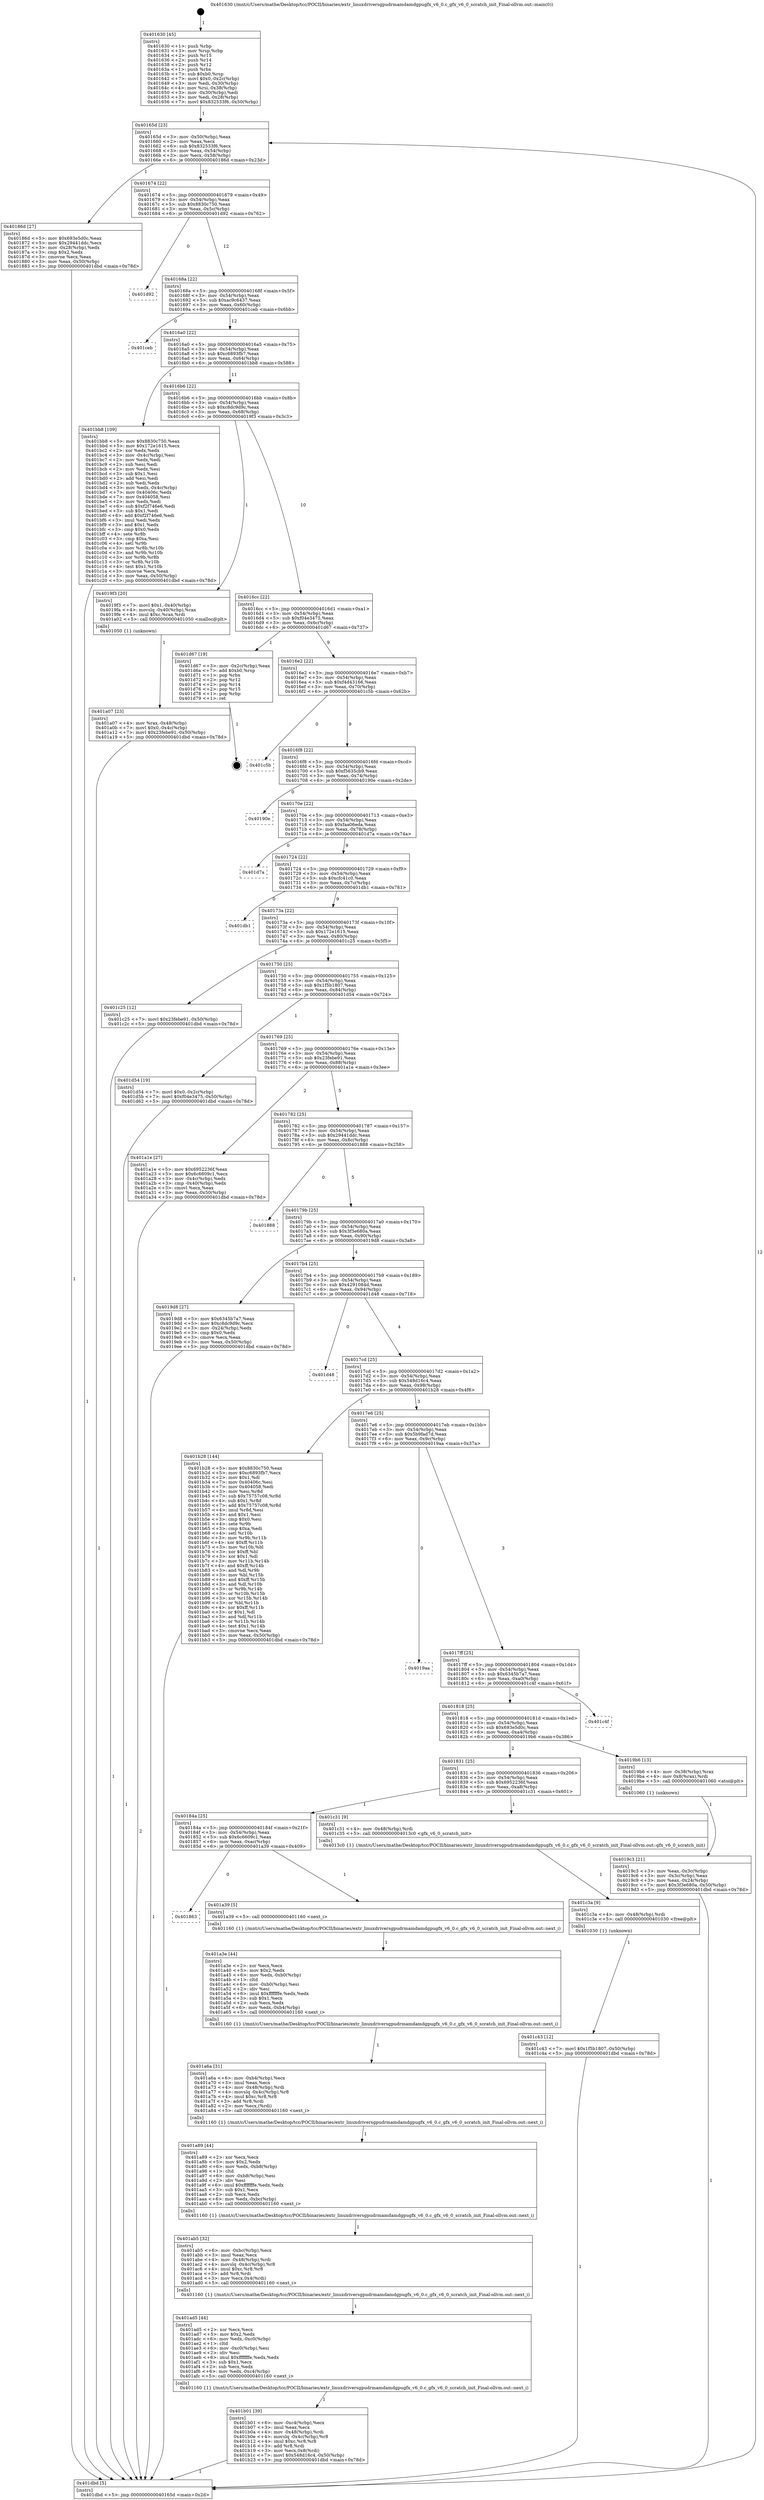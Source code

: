 digraph "0x401630" {
  label = "0x401630 (/mnt/c/Users/mathe/Desktop/tcc/POCII/binaries/extr_linuxdriversgpudrmamdamdgpugfx_v6_0.c_gfx_v6_0_scratch_init_Final-ollvm.out::main(0))"
  labelloc = "t"
  node[shape=record]

  Entry [label="",width=0.3,height=0.3,shape=circle,fillcolor=black,style=filled]
  "0x40165d" [label="{
     0x40165d [23]\l
     | [instrs]\l
     &nbsp;&nbsp;0x40165d \<+3\>: mov -0x50(%rbp),%eax\l
     &nbsp;&nbsp;0x401660 \<+2\>: mov %eax,%ecx\l
     &nbsp;&nbsp;0x401662 \<+6\>: sub $0x832533f6,%ecx\l
     &nbsp;&nbsp;0x401668 \<+3\>: mov %eax,-0x54(%rbp)\l
     &nbsp;&nbsp;0x40166b \<+3\>: mov %ecx,-0x58(%rbp)\l
     &nbsp;&nbsp;0x40166e \<+6\>: je 000000000040186d \<main+0x23d\>\l
  }"]
  "0x40186d" [label="{
     0x40186d [27]\l
     | [instrs]\l
     &nbsp;&nbsp;0x40186d \<+5\>: mov $0x693e5d0c,%eax\l
     &nbsp;&nbsp;0x401872 \<+5\>: mov $0x29441ddc,%ecx\l
     &nbsp;&nbsp;0x401877 \<+3\>: mov -0x28(%rbp),%edx\l
     &nbsp;&nbsp;0x40187a \<+3\>: cmp $0x2,%edx\l
     &nbsp;&nbsp;0x40187d \<+3\>: cmovne %ecx,%eax\l
     &nbsp;&nbsp;0x401880 \<+3\>: mov %eax,-0x50(%rbp)\l
     &nbsp;&nbsp;0x401883 \<+5\>: jmp 0000000000401dbd \<main+0x78d\>\l
  }"]
  "0x401674" [label="{
     0x401674 [22]\l
     | [instrs]\l
     &nbsp;&nbsp;0x401674 \<+5\>: jmp 0000000000401679 \<main+0x49\>\l
     &nbsp;&nbsp;0x401679 \<+3\>: mov -0x54(%rbp),%eax\l
     &nbsp;&nbsp;0x40167c \<+5\>: sub $0x8830c750,%eax\l
     &nbsp;&nbsp;0x401681 \<+3\>: mov %eax,-0x5c(%rbp)\l
     &nbsp;&nbsp;0x401684 \<+6\>: je 0000000000401d92 \<main+0x762\>\l
  }"]
  "0x401dbd" [label="{
     0x401dbd [5]\l
     | [instrs]\l
     &nbsp;&nbsp;0x401dbd \<+5\>: jmp 000000000040165d \<main+0x2d\>\l
  }"]
  "0x401630" [label="{
     0x401630 [45]\l
     | [instrs]\l
     &nbsp;&nbsp;0x401630 \<+1\>: push %rbp\l
     &nbsp;&nbsp;0x401631 \<+3\>: mov %rsp,%rbp\l
     &nbsp;&nbsp;0x401634 \<+2\>: push %r15\l
     &nbsp;&nbsp;0x401636 \<+2\>: push %r14\l
     &nbsp;&nbsp;0x401638 \<+2\>: push %r12\l
     &nbsp;&nbsp;0x40163a \<+1\>: push %rbx\l
     &nbsp;&nbsp;0x40163b \<+7\>: sub $0xb0,%rsp\l
     &nbsp;&nbsp;0x401642 \<+7\>: movl $0x0,-0x2c(%rbp)\l
     &nbsp;&nbsp;0x401649 \<+3\>: mov %edi,-0x30(%rbp)\l
     &nbsp;&nbsp;0x40164c \<+4\>: mov %rsi,-0x38(%rbp)\l
     &nbsp;&nbsp;0x401650 \<+3\>: mov -0x30(%rbp),%edi\l
     &nbsp;&nbsp;0x401653 \<+3\>: mov %edi,-0x28(%rbp)\l
     &nbsp;&nbsp;0x401656 \<+7\>: movl $0x832533f6,-0x50(%rbp)\l
  }"]
  Exit [label="",width=0.3,height=0.3,shape=circle,fillcolor=black,style=filled,peripheries=2]
  "0x401d92" [label="{
     0x401d92\l
  }", style=dashed]
  "0x40168a" [label="{
     0x40168a [22]\l
     | [instrs]\l
     &nbsp;&nbsp;0x40168a \<+5\>: jmp 000000000040168f \<main+0x5f\>\l
     &nbsp;&nbsp;0x40168f \<+3\>: mov -0x54(%rbp),%eax\l
     &nbsp;&nbsp;0x401692 \<+5\>: sub $0xac9c6437,%eax\l
     &nbsp;&nbsp;0x401697 \<+3\>: mov %eax,-0x60(%rbp)\l
     &nbsp;&nbsp;0x40169a \<+6\>: je 0000000000401ceb \<main+0x6bb\>\l
  }"]
  "0x401c43" [label="{
     0x401c43 [12]\l
     | [instrs]\l
     &nbsp;&nbsp;0x401c43 \<+7\>: movl $0x1f5b1807,-0x50(%rbp)\l
     &nbsp;&nbsp;0x401c4a \<+5\>: jmp 0000000000401dbd \<main+0x78d\>\l
  }"]
  "0x401ceb" [label="{
     0x401ceb\l
  }", style=dashed]
  "0x4016a0" [label="{
     0x4016a0 [22]\l
     | [instrs]\l
     &nbsp;&nbsp;0x4016a0 \<+5\>: jmp 00000000004016a5 \<main+0x75\>\l
     &nbsp;&nbsp;0x4016a5 \<+3\>: mov -0x54(%rbp),%eax\l
     &nbsp;&nbsp;0x4016a8 \<+5\>: sub $0xc6893fb7,%eax\l
     &nbsp;&nbsp;0x4016ad \<+3\>: mov %eax,-0x64(%rbp)\l
     &nbsp;&nbsp;0x4016b0 \<+6\>: je 0000000000401bb8 \<main+0x588\>\l
  }"]
  "0x401c3a" [label="{
     0x401c3a [9]\l
     | [instrs]\l
     &nbsp;&nbsp;0x401c3a \<+4\>: mov -0x48(%rbp),%rdi\l
     &nbsp;&nbsp;0x401c3e \<+5\>: call 0000000000401030 \<free@plt\>\l
     | [calls]\l
     &nbsp;&nbsp;0x401030 \{1\} (unknown)\l
  }"]
  "0x401bb8" [label="{
     0x401bb8 [109]\l
     | [instrs]\l
     &nbsp;&nbsp;0x401bb8 \<+5\>: mov $0x8830c750,%eax\l
     &nbsp;&nbsp;0x401bbd \<+5\>: mov $0x172e1615,%ecx\l
     &nbsp;&nbsp;0x401bc2 \<+2\>: xor %edx,%edx\l
     &nbsp;&nbsp;0x401bc4 \<+3\>: mov -0x4c(%rbp),%esi\l
     &nbsp;&nbsp;0x401bc7 \<+2\>: mov %edx,%edi\l
     &nbsp;&nbsp;0x401bc9 \<+2\>: sub %esi,%edi\l
     &nbsp;&nbsp;0x401bcb \<+2\>: mov %edx,%esi\l
     &nbsp;&nbsp;0x401bcd \<+3\>: sub $0x1,%esi\l
     &nbsp;&nbsp;0x401bd0 \<+2\>: add %esi,%edi\l
     &nbsp;&nbsp;0x401bd2 \<+2\>: sub %edi,%edx\l
     &nbsp;&nbsp;0x401bd4 \<+3\>: mov %edx,-0x4c(%rbp)\l
     &nbsp;&nbsp;0x401bd7 \<+7\>: mov 0x40406c,%edx\l
     &nbsp;&nbsp;0x401bde \<+7\>: mov 0x404058,%esi\l
     &nbsp;&nbsp;0x401be5 \<+2\>: mov %edx,%edi\l
     &nbsp;&nbsp;0x401be7 \<+6\>: sub $0xf2f746e6,%edi\l
     &nbsp;&nbsp;0x401bed \<+3\>: sub $0x1,%edi\l
     &nbsp;&nbsp;0x401bf0 \<+6\>: add $0xf2f746e6,%edi\l
     &nbsp;&nbsp;0x401bf6 \<+3\>: imul %edi,%edx\l
     &nbsp;&nbsp;0x401bf9 \<+3\>: and $0x1,%edx\l
     &nbsp;&nbsp;0x401bfc \<+3\>: cmp $0x0,%edx\l
     &nbsp;&nbsp;0x401bff \<+4\>: sete %r8b\l
     &nbsp;&nbsp;0x401c03 \<+3\>: cmp $0xa,%esi\l
     &nbsp;&nbsp;0x401c06 \<+4\>: setl %r9b\l
     &nbsp;&nbsp;0x401c0a \<+3\>: mov %r8b,%r10b\l
     &nbsp;&nbsp;0x401c0d \<+3\>: and %r9b,%r10b\l
     &nbsp;&nbsp;0x401c10 \<+3\>: xor %r9b,%r8b\l
     &nbsp;&nbsp;0x401c13 \<+3\>: or %r8b,%r10b\l
     &nbsp;&nbsp;0x401c16 \<+4\>: test $0x1,%r10b\l
     &nbsp;&nbsp;0x401c1a \<+3\>: cmovne %ecx,%eax\l
     &nbsp;&nbsp;0x401c1d \<+3\>: mov %eax,-0x50(%rbp)\l
     &nbsp;&nbsp;0x401c20 \<+5\>: jmp 0000000000401dbd \<main+0x78d\>\l
  }"]
  "0x4016b6" [label="{
     0x4016b6 [22]\l
     | [instrs]\l
     &nbsp;&nbsp;0x4016b6 \<+5\>: jmp 00000000004016bb \<main+0x8b\>\l
     &nbsp;&nbsp;0x4016bb \<+3\>: mov -0x54(%rbp),%eax\l
     &nbsp;&nbsp;0x4016be \<+5\>: sub $0xc8dc9d9c,%eax\l
     &nbsp;&nbsp;0x4016c3 \<+3\>: mov %eax,-0x68(%rbp)\l
     &nbsp;&nbsp;0x4016c6 \<+6\>: je 00000000004019f3 \<main+0x3c3\>\l
  }"]
  "0x401b01" [label="{
     0x401b01 [39]\l
     | [instrs]\l
     &nbsp;&nbsp;0x401b01 \<+6\>: mov -0xc4(%rbp),%ecx\l
     &nbsp;&nbsp;0x401b07 \<+3\>: imul %eax,%ecx\l
     &nbsp;&nbsp;0x401b0a \<+4\>: mov -0x48(%rbp),%rdi\l
     &nbsp;&nbsp;0x401b0e \<+4\>: movslq -0x4c(%rbp),%r8\l
     &nbsp;&nbsp;0x401b12 \<+4\>: imul $0xc,%r8,%r8\l
     &nbsp;&nbsp;0x401b16 \<+3\>: add %r8,%rdi\l
     &nbsp;&nbsp;0x401b19 \<+3\>: mov %ecx,0x8(%rdi)\l
     &nbsp;&nbsp;0x401b1c \<+7\>: movl $0x548d16c4,-0x50(%rbp)\l
     &nbsp;&nbsp;0x401b23 \<+5\>: jmp 0000000000401dbd \<main+0x78d\>\l
  }"]
  "0x4019f3" [label="{
     0x4019f3 [20]\l
     | [instrs]\l
     &nbsp;&nbsp;0x4019f3 \<+7\>: movl $0x1,-0x40(%rbp)\l
     &nbsp;&nbsp;0x4019fa \<+4\>: movslq -0x40(%rbp),%rax\l
     &nbsp;&nbsp;0x4019fe \<+4\>: imul $0xc,%rax,%rdi\l
     &nbsp;&nbsp;0x401a02 \<+5\>: call 0000000000401050 \<malloc@plt\>\l
     | [calls]\l
     &nbsp;&nbsp;0x401050 \{1\} (unknown)\l
  }"]
  "0x4016cc" [label="{
     0x4016cc [22]\l
     | [instrs]\l
     &nbsp;&nbsp;0x4016cc \<+5\>: jmp 00000000004016d1 \<main+0xa1\>\l
     &nbsp;&nbsp;0x4016d1 \<+3\>: mov -0x54(%rbp),%eax\l
     &nbsp;&nbsp;0x4016d4 \<+5\>: sub $0xf04e3475,%eax\l
     &nbsp;&nbsp;0x4016d9 \<+3\>: mov %eax,-0x6c(%rbp)\l
     &nbsp;&nbsp;0x4016dc \<+6\>: je 0000000000401d67 \<main+0x737\>\l
  }"]
  "0x401ad5" [label="{
     0x401ad5 [44]\l
     | [instrs]\l
     &nbsp;&nbsp;0x401ad5 \<+2\>: xor %ecx,%ecx\l
     &nbsp;&nbsp;0x401ad7 \<+5\>: mov $0x2,%edx\l
     &nbsp;&nbsp;0x401adc \<+6\>: mov %edx,-0xc0(%rbp)\l
     &nbsp;&nbsp;0x401ae2 \<+1\>: cltd\l
     &nbsp;&nbsp;0x401ae3 \<+6\>: mov -0xc0(%rbp),%esi\l
     &nbsp;&nbsp;0x401ae9 \<+2\>: idiv %esi\l
     &nbsp;&nbsp;0x401aeb \<+6\>: imul $0xfffffffe,%edx,%edx\l
     &nbsp;&nbsp;0x401af1 \<+3\>: sub $0x1,%ecx\l
     &nbsp;&nbsp;0x401af4 \<+2\>: sub %ecx,%edx\l
     &nbsp;&nbsp;0x401af6 \<+6\>: mov %edx,-0xc4(%rbp)\l
     &nbsp;&nbsp;0x401afc \<+5\>: call 0000000000401160 \<next_i\>\l
     | [calls]\l
     &nbsp;&nbsp;0x401160 \{1\} (/mnt/c/Users/mathe/Desktop/tcc/POCII/binaries/extr_linuxdriversgpudrmamdamdgpugfx_v6_0.c_gfx_v6_0_scratch_init_Final-ollvm.out::next_i)\l
  }"]
  "0x401d67" [label="{
     0x401d67 [19]\l
     | [instrs]\l
     &nbsp;&nbsp;0x401d67 \<+3\>: mov -0x2c(%rbp),%eax\l
     &nbsp;&nbsp;0x401d6a \<+7\>: add $0xb0,%rsp\l
     &nbsp;&nbsp;0x401d71 \<+1\>: pop %rbx\l
     &nbsp;&nbsp;0x401d72 \<+2\>: pop %r12\l
     &nbsp;&nbsp;0x401d74 \<+2\>: pop %r14\l
     &nbsp;&nbsp;0x401d76 \<+2\>: pop %r15\l
     &nbsp;&nbsp;0x401d78 \<+1\>: pop %rbp\l
     &nbsp;&nbsp;0x401d79 \<+1\>: ret\l
  }"]
  "0x4016e2" [label="{
     0x4016e2 [22]\l
     | [instrs]\l
     &nbsp;&nbsp;0x4016e2 \<+5\>: jmp 00000000004016e7 \<main+0xb7\>\l
     &nbsp;&nbsp;0x4016e7 \<+3\>: mov -0x54(%rbp),%eax\l
     &nbsp;&nbsp;0x4016ea \<+5\>: sub $0xf4d43166,%eax\l
     &nbsp;&nbsp;0x4016ef \<+3\>: mov %eax,-0x70(%rbp)\l
     &nbsp;&nbsp;0x4016f2 \<+6\>: je 0000000000401c5b \<main+0x62b\>\l
  }"]
  "0x401ab5" [label="{
     0x401ab5 [32]\l
     | [instrs]\l
     &nbsp;&nbsp;0x401ab5 \<+6\>: mov -0xbc(%rbp),%ecx\l
     &nbsp;&nbsp;0x401abb \<+3\>: imul %eax,%ecx\l
     &nbsp;&nbsp;0x401abe \<+4\>: mov -0x48(%rbp),%rdi\l
     &nbsp;&nbsp;0x401ac2 \<+4\>: movslq -0x4c(%rbp),%r8\l
     &nbsp;&nbsp;0x401ac6 \<+4\>: imul $0xc,%r8,%r8\l
     &nbsp;&nbsp;0x401aca \<+3\>: add %r8,%rdi\l
     &nbsp;&nbsp;0x401acd \<+3\>: mov %ecx,0x4(%rdi)\l
     &nbsp;&nbsp;0x401ad0 \<+5\>: call 0000000000401160 \<next_i\>\l
     | [calls]\l
     &nbsp;&nbsp;0x401160 \{1\} (/mnt/c/Users/mathe/Desktop/tcc/POCII/binaries/extr_linuxdriversgpudrmamdamdgpugfx_v6_0.c_gfx_v6_0_scratch_init_Final-ollvm.out::next_i)\l
  }"]
  "0x401c5b" [label="{
     0x401c5b\l
  }", style=dashed]
  "0x4016f8" [label="{
     0x4016f8 [22]\l
     | [instrs]\l
     &nbsp;&nbsp;0x4016f8 \<+5\>: jmp 00000000004016fd \<main+0xcd\>\l
     &nbsp;&nbsp;0x4016fd \<+3\>: mov -0x54(%rbp),%eax\l
     &nbsp;&nbsp;0x401700 \<+5\>: sub $0xf5635cb9,%eax\l
     &nbsp;&nbsp;0x401705 \<+3\>: mov %eax,-0x74(%rbp)\l
     &nbsp;&nbsp;0x401708 \<+6\>: je 000000000040190e \<main+0x2de\>\l
  }"]
  "0x401a89" [label="{
     0x401a89 [44]\l
     | [instrs]\l
     &nbsp;&nbsp;0x401a89 \<+2\>: xor %ecx,%ecx\l
     &nbsp;&nbsp;0x401a8b \<+5\>: mov $0x2,%edx\l
     &nbsp;&nbsp;0x401a90 \<+6\>: mov %edx,-0xb8(%rbp)\l
     &nbsp;&nbsp;0x401a96 \<+1\>: cltd\l
     &nbsp;&nbsp;0x401a97 \<+6\>: mov -0xb8(%rbp),%esi\l
     &nbsp;&nbsp;0x401a9d \<+2\>: idiv %esi\l
     &nbsp;&nbsp;0x401a9f \<+6\>: imul $0xfffffffe,%edx,%edx\l
     &nbsp;&nbsp;0x401aa5 \<+3\>: sub $0x1,%ecx\l
     &nbsp;&nbsp;0x401aa8 \<+2\>: sub %ecx,%edx\l
     &nbsp;&nbsp;0x401aaa \<+6\>: mov %edx,-0xbc(%rbp)\l
     &nbsp;&nbsp;0x401ab0 \<+5\>: call 0000000000401160 \<next_i\>\l
     | [calls]\l
     &nbsp;&nbsp;0x401160 \{1\} (/mnt/c/Users/mathe/Desktop/tcc/POCII/binaries/extr_linuxdriversgpudrmamdamdgpugfx_v6_0.c_gfx_v6_0_scratch_init_Final-ollvm.out::next_i)\l
  }"]
  "0x40190e" [label="{
     0x40190e\l
  }", style=dashed]
  "0x40170e" [label="{
     0x40170e [22]\l
     | [instrs]\l
     &nbsp;&nbsp;0x40170e \<+5\>: jmp 0000000000401713 \<main+0xe3\>\l
     &nbsp;&nbsp;0x401713 \<+3\>: mov -0x54(%rbp),%eax\l
     &nbsp;&nbsp;0x401716 \<+5\>: sub $0xfaa06eda,%eax\l
     &nbsp;&nbsp;0x40171b \<+3\>: mov %eax,-0x78(%rbp)\l
     &nbsp;&nbsp;0x40171e \<+6\>: je 0000000000401d7a \<main+0x74a\>\l
  }"]
  "0x401a6a" [label="{
     0x401a6a [31]\l
     | [instrs]\l
     &nbsp;&nbsp;0x401a6a \<+6\>: mov -0xb4(%rbp),%ecx\l
     &nbsp;&nbsp;0x401a70 \<+3\>: imul %eax,%ecx\l
     &nbsp;&nbsp;0x401a73 \<+4\>: mov -0x48(%rbp),%rdi\l
     &nbsp;&nbsp;0x401a77 \<+4\>: movslq -0x4c(%rbp),%r8\l
     &nbsp;&nbsp;0x401a7b \<+4\>: imul $0xc,%r8,%r8\l
     &nbsp;&nbsp;0x401a7f \<+3\>: add %r8,%rdi\l
     &nbsp;&nbsp;0x401a82 \<+2\>: mov %ecx,(%rdi)\l
     &nbsp;&nbsp;0x401a84 \<+5\>: call 0000000000401160 \<next_i\>\l
     | [calls]\l
     &nbsp;&nbsp;0x401160 \{1\} (/mnt/c/Users/mathe/Desktop/tcc/POCII/binaries/extr_linuxdriversgpudrmamdamdgpugfx_v6_0.c_gfx_v6_0_scratch_init_Final-ollvm.out::next_i)\l
  }"]
  "0x401d7a" [label="{
     0x401d7a\l
  }", style=dashed]
  "0x401724" [label="{
     0x401724 [22]\l
     | [instrs]\l
     &nbsp;&nbsp;0x401724 \<+5\>: jmp 0000000000401729 \<main+0xf9\>\l
     &nbsp;&nbsp;0x401729 \<+3\>: mov -0x54(%rbp),%eax\l
     &nbsp;&nbsp;0x40172c \<+5\>: sub $0xcfc41c0,%eax\l
     &nbsp;&nbsp;0x401731 \<+3\>: mov %eax,-0x7c(%rbp)\l
     &nbsp;&nbsp;0x401734 \<+6\>: je 0000000000401db1 \<main+0x781\>\l
  }"]
  "0x401a3e" [label="{
     0x401a3e [44]\l
     | [instrs]\l
     &nbsp;&nbsp;0x401a3e \<+2\>: xor %ecx,%ecx\l
     &nbsp;&nbsp;0x401a40 \<+5\>: mov $0x2,%edx\l
     &nbsp;&nbsp;0x401a45 \<+6\>: mov %edx,-0xb0(%rbp)\l
     &nbsp;&nbsp;0x401a4b \<+1\>: cltd\l
     &nbsp;&nbsp;0x401a4c \<+6\>: mov -0xb0(%rbp),%esi\l
     &nbsp;&nbsp;0x401a52 \<+2\>: idiv %esi\l
     &nbsp;&nbsp;0x401a54 \<+6\>: imul $0xfffffffe,%edx,%edx\l
     &nbsp;&nbsp;0x401a5a \<+3\>: sub $0x1,%ecx\l
     &nbsp;&nbsp;0x401a5d \<+2\>: sub %ecx,%edx\l
     &nbsp;&nbsp;0x401a5f \<+6\>: mov %edx,-0xb4(%rbp)\l
     &nbsp;&nbsp;0x401a65 \<+5\>: call 0000000000401160 \<next_i\>\l
     | [calls]\l
     &nbsp;&nbsp;0x401160 \{1\} (/mnt/c/Users/mathe/Desktop/tcc/POCII/binaries/extr_linuxdriversgpudrmamdamdgpugfx_v6_0.c_gfx_v6_0_scratch_init_Final-ollvm.out::next_i)\l
  }"]
  "0x401db1" [label="{
     0x401db1\l
  }", style=dashed]
  "0x40173a" [label="{
     0x40173a [22]\l
     | [instrs]\l
     &nbsp;&nbsp;0x40173a \<+5\>: jmp 000000000040173f \<main+0x10f\>\l
     &nbsp;&nbsp;0x40173f \<+3\>: mov -0x54(%rbp),%eax\l
     &nbsp;&nbsp;0x401742 \<+5\>: sub $0x172e1615,%eax\l
     &nbsp;&nbsp;0x401747 \<+3\>: mov %eax,-0x80(%rbp)\l
     &nbsp;&nbsp;0x40174a \<+6\>: je 0000000000401c25 \<main+0x5f5\>\l
  }"]
  "0x401863" [label="{
     0x401863\l
  }", style=dashed]
  "0x401c25" [label="{
     0x401c25 [12]\l
     | [instrs]\l
     &nbsp;&nbsp;0x401c25 \<+7\>: movl $0x23febe91,-0x50(%rbp)\l
     &nbsp;&nbsp;0x401c2c \<+5\>: jmp 0000000000401dbd \<main+0x78d\>\l
  }"]
  "0x401750" [label="{
     0x401750 [25]\l
     | [instrs]\l
     &nbsp;&nbsp;0x401750 \<+5\>: jmp 0000000000401755 \<main+0x125\>\l
     &nbsp;&nbsp;0x401755 \<+3\>: mov -0x54(%rbp),%eax\l
     &nbsp;&nbsp;0x401758 \<+5\>: sub $0x1f5b1807,%eax\l
     &nbsp;&nbsp;0x40175d \<+6\>: mov %eax,-0x84(%rbp)\l
     &nbsp;&nbsp;0x401763 \<+6\>: je 0000000000401d54 \<main+0x724\>\l
  }"]
  "0x401a39" [label="{
     0x401a39 [5]\l
     | [instrs]\l
     &nbsp;&nbsp;0x401a39 \<+5\>: call 0000000000401160 \<next_i\>\l
     | [calls]\l
     &nbsp;&nbsp;0x401160 \{1\} (/mnt/c/Users/mathe/Desktop/tcc/POCII/binaries/extr_linuxdriversgpudrmamdamdgpugfx_v6_0.c_gfx_v6_0_scratch_init_Final-ollvm.out::next_i)\l
  }"]
  "0x401d54" [label="{
     0x401d54 [19]\l
     | [instrs]\l
     &nbsp;&nbsp;0x401d54 \<+7\>: movl $0x0,-0x2c(%rbp)\l
     &nbsp;&nbsp;0x401d5b \<+7\>: movl $0xf04e3475,-0x50(%rbp)\l
     &nbsp;&nbsp;0x401d62 \<+5\>: jmp 0000000000401dbd \<main+0x78d\>\l
  }"]
  "0x401769" [label="{
     0x401769 [25]\l
     | [instrs]\l
     &nbsp;&nbsp;0x401769 \<+5\>: jmp 000000000040176e \<main+0x13e\>\l
     &nbsp;&nbsp;0x40176e \<+3\>: mov -0x54(%rbp),%eax\l
     &nbsp;&nbsp;0x401771 \<+5\>: sub $0x23febe91,%eax\l
     &nbsp;&nbsp;0x401776 \<+6\>: mov %eax,-0x88(%rbp)\l
     &nbsp;&nbsp;0x40177c \<+6\>: je 0000000000401a1e \<main+0x3ee\>\l
  }"]
  "0x40184a" [label="{
     0x40184a [25]\l
     | [instrs]\l
     &nbsp;&nbsp;0x40184a \<+5\>: jmp 000000000040184f \<main+0x21f\>\l
     &nbsp;&nbsp;0x40184f \<+3\>: mov -0x54(%rbp),%eax\l
     &nbsp;&nbsp;0x401852 \<+5\>: sub $0x6c6609c1,%eax\l
     &nbsp;&nbsp;0x401857 \<+6\>: mov %eax,-0xac(%rbp)\l
     &nbsp;&nbsp;0x40185d \<+6\>: je 0000000000401a39 \<main+0x409\>\l
  }"]
  "0x401a1e" [label="{
     0x401a1e [27]\l
     | [instrs]\l
     &nbsp;&nbsp;0x401a1e \<+5\>: mov $0x6952236f,%eax\l
     &nbsp;&nbsp;0x401a23 \<+5\>: mov $0x6c6609c1,%ecx\l
     &nbsp;&nbsp;0x401a28 \<+3\>: mov -0x4c(%rbp),%edx\l
     &nbsp;&nbsp;0x401a2b \<+3\>: cmp -0x40(%rbp),%edx\l
     &nbsp;&nbsp;0x401a2e \<+3\>: cmovl %ecx,%eax\l
     &nbsp;&nbsp;0x401a31 \<+3\>: mov %eax,-0x50(%rbp)\l
     &nbsp;&nbsp;0x401a34 \<+5\>: jmp 0000000000401dbd \<main+0x78d\>\l
  }"]
  "0x401782" [label="{
     0x401782 [25]\l
     | [instrs]\l
     &nbsp;&nbsp;0x401782 \<+5\>: jmp 0000000000401787 \<main+0x157\>\l
     &nbsp;&nbsp;0x401787 \<+3\>: mov -0x54(%rbp),%eax\l
     &nbsp;&nbsp;0x40178a \<+5\>: sub $0x29441ddc,%eax\l
     &nbsp;&nbsp;0x40178f \<+6\>: mov %eax,-0x8c(%rbp)\l
     &nbsp;&nbsp;0x401795 \<+6\>: je 0000000000401888 \<main+0x258\>\l
  }"]
  "0x401c31" [label="{
     0x401c31 [9]\l
     | [instrs]\l
     &nbsp;&nbsp;0x401c31 \<+4\>: mov -0x48(%rbp),%rdi\l
     &nbsp;&nbsp;0x401c35 \<+5\>: call 00000000004013c0 \<gfx_v6_0_scratch_init\>\l
     | [calls]\l
     &nbsp;&nbsp;0x4013c0 \{1\} (/mnt/c/Users/mathe/Desktop/tcc/POCII/binaries/extr_linuxdriversgpudrmamdamdgpugfx_v6_0.c_gfx_v6_0_scratch_init_Final-ollvm.out::gfx_v6_0_scratch_init)\l
  }"]
  "0x401888" [label="{
     0x401888\l
  }", style=dashed]
  "0x40179b" [label="{
     0x40179b [25]\l
     | [instrs]\l
     &nbsp;&nbsp;0x40179b \<+5\>: jmp 00000000004017a0 \<main+0x170\>\l
     &nbsp;&nbsp;0x4017a0 \<+3\>: mov -0x54(%rbp),%eax\l
     &nbsp;&nbsp;0x4017a3 \<+5\>: sub $0x3f3e680a,%eax\l
     &nbsp;&nbsp;0x4017a8 \<+6\>: mov %eax,-0x90(%rbp)\l
     &nbsp;&nbsp;0x4017ae \<+6\>: je 00000000004019d8 \<main+0x3a8\>\l
  }"]
  "0x401a07" [label="{
     0x401a07 [23]\l
     | [instrs]\l
     &nbsp;&nbsp;0x401a07 \<+4\>: mov %rax,-0x48(%rbp)\l
     &nbsp;&nbsp;0x401a0b \<+7\>: movl $0x0,-0x4c(%rbp)\l
     &nbsp;&nbsp;0x401a12 \<+7\>: movl $0x23febe91,-0x50(%rbp)\l
     &nbsp;&nbsp;0x401a19 \<+5\>: jmp 0000000000401dbd \<main+0x78d\>\l
  }"]
  "0x4019d8" [label="{
     0x4019d8 [27]\l
     | [instrs]\l
     &nbsp;&nbsp;0x4019d8 \<+5\>: mov $0x6345b7a7,%eax\l
     &nbsp;&nbsp;0x4019dd \<+5\>: mov $0xc8dc9d9c,%ecx\l
     &nbsp;&nbsp;0x4019e2 \<+3\>: mov -0x24(%rbp),%edx\l
     &nbsp;&nbsp;0x4019e5 \<+3\>: cmp $0x0,%edx\l
     &nbsp;&nbsp;0x4019e8 \<+3\>: cmove %ecx,%eax\l
     &nbsp;&nbsp;0x4019eb \<+3\>: mov %eax,-0x50(%rbp)\l
     &nbsp;&nbsp;0x4019ee \<+5\>: jmp 0000000000401dbd \<main+0x78d\>\l
  }"]
  "0x4017b4" [label="{
     0x4017b4 [25]\l
     | [instrs]\l
     &nbsp;&nbsp;0x4017b4 \<+5\>: jmp 00000000004017b9 \<main+0x189\>\l
     &nbsp;&nbsp;0x4017b9 \<+3\>: mov -0x54(%rbp),%eax\l
     &nbsp;&nbsp;0x4017bc \<+5\>: sub $0x4291084d,%eax\l
     &nbsp;&nbsp;0x4017c1 \<+6\>: mov %eax,-0x94(%rbp)\l
     &nbsp;&nbsp;0x4017c7 \<+6\>: je 0000000000401d48 \<main+0x718\>\l
  }"]
  "0x4019c3" [label="{
     0x4019c3 [21]\l
     | [instrs]\l
     &nbsp;&nbsp;0x4019c3 \<+3\>: mov %eax,-0x3c(%rbp)\l
     &nbsp;&nbsp;0x4019c6 \<+3\>: mov -0x3c(%rbp),%eax\l
     &nbsp;&nbsp;0x4019c9 \<+3\>: mov %eax,-0x24(%rbp)\l
     &nbsp;&nbsp;0x4019cc \<+7\>: movl $0x3f3e680a,-0x50(%rbp)\l
     &nbsp;&nbsp;0x4019d3 \<+5\>: jmp 0000000000401dbd \<main+0x78d\>\l
  }"]
  "0x401d48" [label="{
     0x401d48\l
  }", style=dashed]
  "0x4017cd" [label="{
     0x4017cd [25]\l
     | [instrs]\l
     &nbsp;&nbsp;0x4017cd \<+5\>: jmp 00000000004017d2 \<main+0x1a2\>\l
     &nbsp;&nbsp;0x4017d2 \<+3\>: mov -0x54(%rbp),%eax\l
     &nbsp;&nbsp;0x4017d5 \<+5\>: sub $0x548d16c4,%eax\l
     &nbsp;&nbsp;0x4017da \<+6\>: mov %eax,-0x98(%rbp)\l
     &nbsp;&nbsp;0x4017e0 \<+6\>: je 0000000000401b28 \<main+0x4f8\>\l
  }"]
  "0x401831" [label="{
     0x401831 [25]\l
     | [instrs]\l
     &nbsp;&nbsp;0x401831 \<+5\>: jmp 0000000000401836 \<main+0x206\>\l
     &nbsp;&nbsp;0x401836 \<+3\>: mov -0x54(%rbp),%eax\l
     &nbsp;&nbsp;0x401839 \<+5\>: sub $0x6952236f,%eax\l
     &nbsp;&nbsp;0x40183e \<+6\>: mov %eax,-0xa8(%rbp)\l
     &nbsp;&nbsp;0x401844 \<+6\>: je 0000000000401c31 \<main+0x601\>\l
  }"]
  "0x401b28" [label="{
     0x401b28 [144]\l
     | [instrs]\l
     &nbsp;&nbsp;0x401b28 \<+5\>: mov $0x8830c750,%eax\l
     &nbsp;&nbsp;0x401b2d \<+5\>: mov $0xc6893fb7,%ecx\l
     &nbsp;&nbsp;0x401b32 \<+2\>: mov $0x1,%dl\l
     &nbsp;&nbsp;0x401b34 \<+7\>: mov 0x40406c,%esi\l
     &nbsp;&nbsp;0x401b3b \<+7\>: mov 0x404058,%edi\l
     &nbsp;&nbsp;0x401b42 \<+3\>: mov %esi,%r8d\l
     &nbsp;&nbsp;0x401b45 \<+7\>: sub $0x75757c08,%r8d\l
     &nbsp;&nbsp;0x401b4c \<+4\>: sub $0x1,%r8d\l
     &nbsp;&nbsp;0x401b50 \<+7\>: add $0x75757c08,%r8d\l
     &nbsp;&nbsp;0x401b57 \<+4\>: imul %r8d,%esi\l
     &nbsp;&nbsp;0x401b5b \<+3\>: and $0x1,%esi\l
     &nbsp;&nbsp;0x401b5e \<+3\>: cmp $0x0,%esi\l
     &nbsp;&nbsp;0x401b61 \<+4\>: sete %r9b\l
     &nbsp;&nbsp;0x401b65 \<+3\>: cmp $0xa,%edi\l
     &nbsp;&nbsp;0x401b68 \<+4\>: setl %r10b\l
     &nbsp;&nbsp;0x401b6c \<+3\>: mov %r9b,%r11b\l
     &nbsp;&nbsp;0x401b6f \<+4\>: xor $0xff,%r11b\l
     &nbsp;&nbsp;0x401b73 \<+3\>: mov %r10b,%bl\l
     &nbsp;&nbsp;0x401b76 \<+3\>: xor $0xff,%bl\l
     &nbsp;&nbsp;0x401b79 \<+3\>: xor $0x1,%dl\l
     &nbsp;&nbsp;0x401b7c \<+3\>: mov %r11b,%r14b\l
     &nbsp;&nbsp;0x401b7f \<+4\>: and $0xff,%r14b\l
     &nbsp;&nbsp;0x401b83 \<+3\>: and %dl,%r9b\l
     &nbsp;&nbsp;0x401b86 \<+3\>: mov %bl,%r15b\l
     &nbsp;&nbsp;0x401b89 \<+4\>: and $0xff,%r15b\l
     &nbsp;&nbsp;0x401b8d \<+3\>: and %dl,%r10b\l
     &nbsp;&nbsp;0x401b90 \<+3\>: or %r9b,%r14b\l
     &nbsp;&nbsp;0x401b93 \<+3\>: or %r10b,%r15b\l
     &nbsp;&nbsp;0x401b96 \<+3\>: xor %r15b,%r14b\l
     &nbsp;&nbsp;0x401b99 \<+3\>: or %bl,%r11b\l
     &nbsp;&nbsp;0x401b9c \<+4\>: xor $0xff,%r11b\l
     &nbsp;&nbsp;0x401ba0 \<+3\>: or $0x1,%dl\l
     &nbsp;&nbsp;0x401ba3 \<+3\>: and %dl,%r11b\l
     &nbsp;&nbsp;0x401ba6 \<+3\>: or %r11b,%r14b\l
     &nbsp;&nbsp;0x401ba9 \<+4\>: test $0x1,%r14b\l
     &nbsp;&nbsp;0x401bad \<+3\>: cmovne %ecx,%eax\l
     &nbsp;&nbsp;0x401bb0 \<+3\>: mov %eax,-0x50(%rbp)\l
     &nbsp;&nbsp;0x401bb3 \<+5\>: jmp 0000000000401dbd \<main+0x78d\>\l
  }"]
  "0x4017e6" [label="{
     0x4017e6 [25]\l
     | [instrs]\l
     &nbsp;&nbsp;0x4017e6 \<+5\>: jmp 00000000004017eb \<main+0x1bb\>\l
     &nbsp;&nbsp;0x4017eb \<+3\>: mov -0x54(%rbp),%eax\l
     &nbsp;&nbsp;0x4017ee \<+5\>: sub $0x5b9fad7d,%eax\l
     &nbsp;&nbsp;0x4017f3 \<+6\>: mov %eax,-0x9c(%rbp)\l
     &nbsp;&nbsp;0x4017f9 \<+6\>: je 00000000004019aa \<main+0x37a\>\l
  }"]
  "0x4019b6" [label="{
     0x4019b6 [13]\l
     | [instrs]\l
     &nbsp;&nbsp;0x4019b6 \<+4\>: mov -0x38(%rbp),%rax\l
     &nbsp;&nbsp;0x4019ba \<+4\>: mov 0x8(%rax),%rdi\l
     &nbsp;&nbsp;0x4019be \<+5\>: call 0000000000401060 \<atoi@plt\>\l
     | [calls]\l
     &nbsp;&nbsp;0x401060 \{1\} (unknown)\l
  }"]
  "0x4019aa" [label="{
     0x4019aa\l
  }", style=dashed]
  "0x4017ff" [label="{
     0x4017ff [25]\l
     | [instrs]\l
     &nbsp;&nbsp;0x4017ff \<+5\>: jmp 0000000000401804 \<main+0x1d4\>\l
     &nbsp;&nbsp;0x401804 \<+3\>: mov -0x54(%rbp),%eax\l
     &nbsp;&nbsp;0x401807 \<+5\>: sub $0x6345b7a7,%eax\l
     &nbsp;&nbsp;0x40180c \<+6\>: mov %eax,-0xa0(%rbp)\l
     &nbsp;&nbsp;0x401812 \<+6\>: je 0000000000401c4f \<main+0x61f\>\l
  }"]
  "0x401818" [label="{
     0x401818 [25]\l
     | [instrs]\l
     &nbsp;&nbsp;0x401818 \<+5\>: jmp 000000000040181d \<main+0x1ed\>\l
     &nbsp;&nbsp;0x40181d \<+3\>: mov -0x54(%rbp),%eax\l
     &nbsp;&nbsp;0x401820 \<+5\>: sub $0x693e5d0c,%eax\l
     &nbsp;&nbsp;0x401825 \<+6\>: mov %eax,-0xa4(%rbp)\l
     &nbsp;&nbsp;0x40182b \<+6\>: je 00000000004019b6 \<main+0x386\>\l
  }"]
  "0x401c4f" [label="{
     0x401c4f\l
  }", style=dashed]
  Entry -> "0x401630" [label=" 1"]
  "0x40165d" -> "0x40186d" [label=" 1"]
  "0x40165d" -> "0x401674" [label=" 12"]
  "0x40186d" -> "0x401dbd" [label=" 1"]
  "0x401630" -> "0x40165d" [label=" 1"]
  "0x401dbd" -> "0x40165d" [label=" 12"]
  "0x401d67" -> Exit [label=" 1"]
  "0x401674" -> "0x401d92" [label=" 0"]
  "0x401674" -> "0x40168a" [label=" 12"]
  "0x401d54" -> "0x401dbd" [label=" 1"]
  "0x40168a" -> "0x401ceb" [label=" 0"]
  "0x40168a" -> "0x4016a0" [label=" 12"]
  "0x401c43" -> "0x401dbd" [label=" 1"]
  "0x4016a0" -> "0x401bb8" [label=" 1"]
  "0x4016a0" -> "0x4016b6" [label=" 11"]
  "0x401c3a" -> "0x401c43" [label=" 1"]
  "0x4016b6" -> "0x4019f3" [label=" 1"]
  "0x4016b6" -> "0x4016cc" [label=" 10"]
  "0x401c31" -> "0x401c3a" [label=" 1"]
  "0x4016cc" -> "0x401d67" [label=" 1"]
  "0x4016cc" -> "0x4016e2" [label=" 9"]
  "0x401c25" -> "0x401dbd" [label=" 1"]
  "0x4016e2" -> "0x401c5b" [label=" 0"]
  "0x4016e2" -> "0x4016f8" [label=" 9"]
  "0x401bb8" -> "0x401dbd" [label=" 1"]
  "0x4016f8" -> "0x40190e" [label=" 0"]
  "0x4016f8" -> "0x40170e" [label=" 9"]
  "0x401b28" -> "0x401dbd" [label=" 1"]
  "0x40170e" -> "0x401d7a" [label=" 0"]
  "0x40170e" -> "0x401724" [label=" 9"]
  "0x401b01" -> "0x401dbd" [label=" 1"]
  "0x401724" -> "0x401db1" [label=" 0"]
  "0x401724" -> "0x40173a" [label=" 9"]
  "0x401ad5" -> "0x401b01" [label=" 1"]
  "0x40173a" -> "0x401c25" [label=" 1"]
  "0x40173a" -> "0x401750" [label=" 8"]
  "0x401ab5" -> "0x401ad5" [label=" 1"]
  "0x401750" -> "0x401d54" [label=" 1"]
  "0x401750" -> "0x401769" [label=" 7"]
  "0x401a89" -> "0x401ab5" [label=" 1"]
  "0x401769" -> "0x401a1e" [label=" 2"]
  "0x401769" -> "0x401782" [label=" 5"]
  "0x401a3e" -> "0x401a6a" [label=" 1"]
  "0x401782" -> "0x401888" [label=" 0"]
  "0x401782" -> "0x40179b" [label=" 5"]
  "0x401a39" -> "0x401a3e" [label=" 1"]
  "0x40179b" -> "0x4019d8" [label=" 1"]
  "0x40179b" -> "0x4017b4" [label=" 4"]
  "0x40184a" -> "0x401a39" [label=" 1"]
  "0x4017b4" -> "0x401d48" [label=" 0"]
  "0x4017b4" -> "0x4017cd" [label=" 4"]
  "0x401a6a" -> "0x401a89" [label=" 1"]
  "0x4017cd" -> "0x401b28" [label=" 1"]
  "0x4017cd" -> "0x4017e6" [label=" 3"]
  "0x401831" -> "0x40184a" [label=" 1"]
  "0x4017e6" -> "0x4019aa" [label=" 0"]
  "0x4017e6" -> "0x4017ff" [label=" 3"]
  "0x401831" -> "0x401c31" [label=" 1"]
  "0x4017ff" -> "0x401c4f" [label=" 0"]
  "0x4017ff" -> "0x401818" [label=" 3"]
  "0x40184a" -> "0x401863" [label=" 0"]
  "0x401818" -> "0x4019b6" [label=" 1"]
  "0x401818" -> "0x401831" [label=" 2"]
  "0x4019b6" -> "0x4019c3" [label=" 1"]
  "0x4019c3" -> "0x401dbd" [label=" 1"]
  "0x4019d8" -> "0x401dbd" [label=" 1"]
  "0x4019f3" -> "0x401a07" [label=" 1"]
  "0x401a07" -> "0x401dbd" [label=" 1"]
  "0x401a1e" -> "0x401dbd" [label=" 2"]
}
